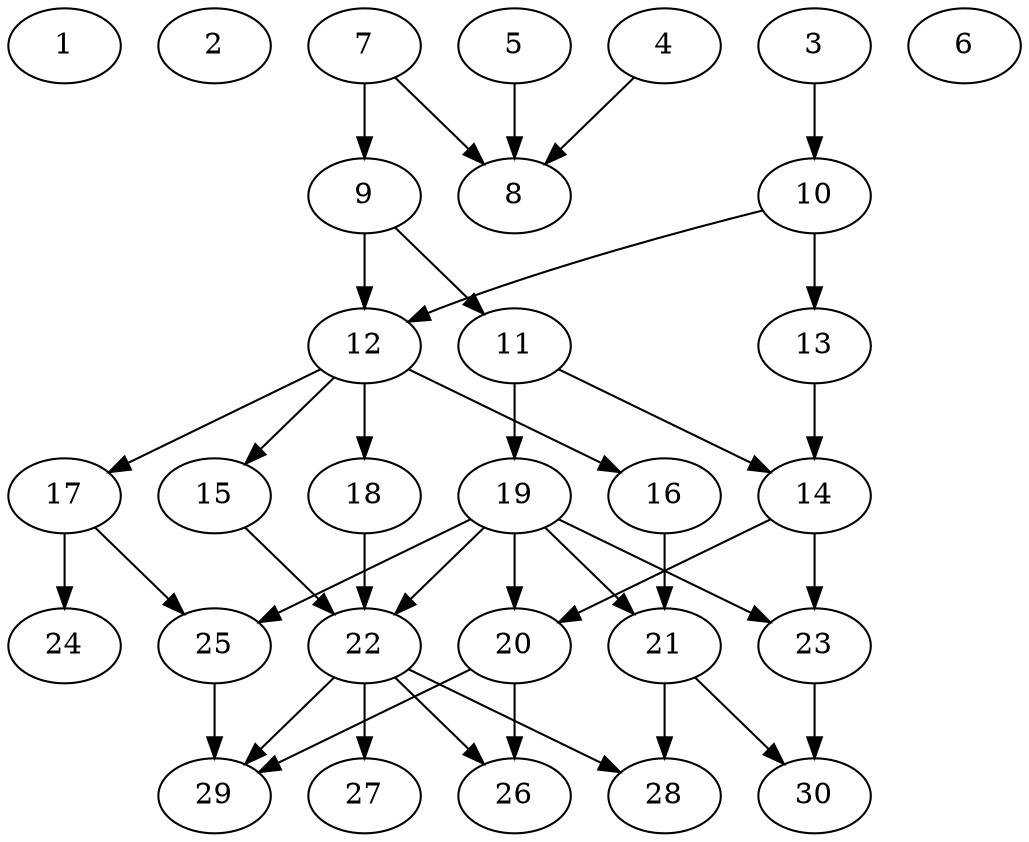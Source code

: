 // DAG automatically generated by daggen at Fri Jul 29 10:40:32 2022
// daggen.exe --dot -n 30 --ccr 0.5 --fat 0.5 --regular 0.5 --density 0.5 -o data\30/random_30_78.gv 
digraph G {
  1 [compute_size="20320978944", trans_size="502230", result_size="0", ram="43948064",alpha="0.15"]
  2 [compute_size="1154231289499", trans_size="455428", result_size="0", ram="46640864",alpha="0.04"]
  3 [compute_size="299170267136", trans_size="527006", result_size="91136", ram="4630016",alpha="0.04"]
  3 -> 10 [size ="91136"]
  4 [compute_size="34265235456", trans_size="568086", result_size="91136", ram="38662256",alpha="0.03"]
  4 -> 8 [size ="91136"]
  5 [compute_size="231928233984", trans_size="456802", result_size="13312", ram="48750752",alpha="0.18"]
  5 -> 8 [size ="13312"]
  6 [compute_size="38949683200", trans_size="892441", result_size="0", ram="42389408",alpha="0.04"]
  7 [compute_size="171680464896", trans_size="500983", result_size="74752", ram="13522592",alpha="0.15"]
  7 -> 8 [size ="74752"]
  7 -> 9 [size ="74752"]
  8 [compute_size="28991029248", trans_size="924505", result_size="0", ram="37773632",alpha="0.01"]
  9 [compute_size="68719476736", trans_size="814181", result_size="74752", ram="7470128",alpha="0.02"]
  9 -> 11 [size ="74752"]
  9 -> 12 [size ="74752"]
  10 [compute_size="1979117568", trans_size="272886", result_size="29696", ram="20881856",alpha="0.09"]
  10 -> 12 [size ="29696"]
  10 -> 13 [size ="29696"]
  11 [compute_size="1158585705573", trans_size="681575", result_size="1024", ram="44926976",alpha="0.08"]
  11 -> 14 [size ="1024"]
  11 -> 19 [size ="1024"]
  12 [compute_size="52537485381", trans_size="1016256", result_size="29696", ram="49221200",alpha="0.19"]
  12 -> 15 [size ="29696"]
  12 -> 16 [size ="29696"]
  12 -> 17 [size ="29696"]
  12 -> 18 [size ="29696"]
  13 [compute_size="2086756352", trans_size="95907", result_size="70656", ram="51677984",alpha="0.02"]
  13 -> 14 [size ="70656"]
  14 [compute_size="3737585664", trans_size="160548", result_size="29696", ram="45886880",alpha="0.04"]
  14 -> 20 [size ="29696"]
  14 -> 23 [size ="29696"]
  15 [compute_size="368293445632", trans_size="223622", result_size="9216", ram="35717600",alpha="0.08"]
  15 -> 22 [size ="9216"]
  16 [compute_size="25951469568", trans_size="381100", result_size="74752", ram="51887072",alpha="0.04"]
  16 -> 21 [size ="74752"]
  17 [compute_size="4716920832", trans_size="828631", result_size="74752", ram="35516432",alpha="0.11"]
  17 -> 24 [size ="74752"]
  17 -> 25 [size ="74752"]
  18 [compute_size="288836676165", trans_size="715877", result_size="13312", ram="32940848",alpha="0.13"]
  18 -> 22 [size ="13312"]
  19 [compute_size="69706231562", trans_size="578699", result_size="1024", ram="3085616",alpha="0.16"]
  19 -> 20 [size ="1024"]
  19 -> 21 [size ="1024"]
  19 -> 22 [size ="1024"]
  19 -> 23 [size ="1024"]
  19 -> 25 [size ="1024"]
  20 [compute_size="1979752448", trans_size="633686", result_size="70656", ram="33861152",alpha="0.07"]
  20 -> 26 [size ="70656"]
  20 -> 29 [size ="70656"]
  21 [compute_size="2207776768", trans_size="398555", result_size="74752", ram="12768608",alpha="0.18"]
  21 -> 28 [size ="74752"]
  21 -> 30 [size ="74752"]
  22 [compute_size="111170086081", trans_size="94213", result_size="29696", ram="46382672",alpha="0.03"]
  22 -> 26 [size ="29696"]
  22 -> 27 [size ="29696"]
  22 -> 28 [size ="29696"]
  22 -> 29 [size ="29696"]
  23 [compute_size="2126721024", trans_size="81361", result_size="29696", ram="18800480",alpha="0.08"]
  23 -> 30 [size ="29696"]
  24 [compute_size="24393809920", trans_size="739246", result_size="0", ram="20211824",alpha="0.04"]
  25 [compute_size="16138911744", trans_size="892760", result_size="13312", ram="19708112",alpha="0.10"]
  25 -> 29 [size ="13312"]
  26 [compute_size="61844226048", trans_size="260802", result_size="0", ram="5973248",alpha="0.07"]
  27 [compute_size="7879655424", trans_size="189576", result_size="0", ram="8273216",alpha="0.06"]
  28 [compute_size="415966781686", trans_size="798580", result_size="0", ram="29405360",alpha="0.15"]
  29 [compute_size="8169756672", trans_size="215311", result_size="0", ram="46110224",alpha="0.19"]
  30 [compute_size="3805184000", trans_size="365692", result_size="0", ram="48798272",alpha="0.05"]
}

